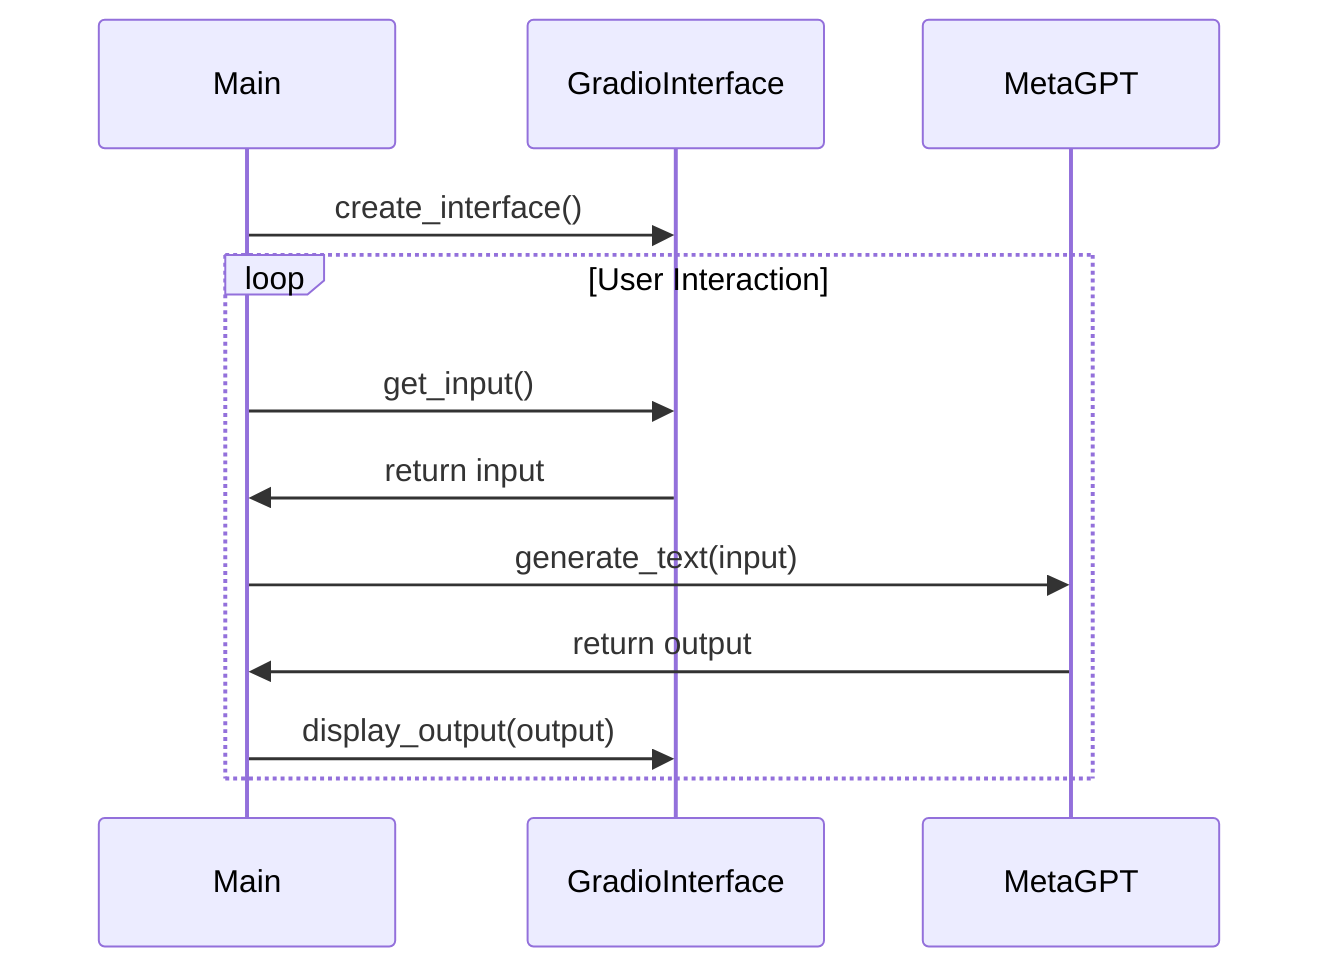 sequenceDiagram
    participant M as Main
    participant G as GradioInterface
    participant MG as MetaGPT
    M->>G: create_interface()
    loop User Interaction
        M->>G: get_input()
        G->>M: return input
        M->>MG: generate_text(input)
        MG->>M: return output
        M->>G: display_output(output)
    end